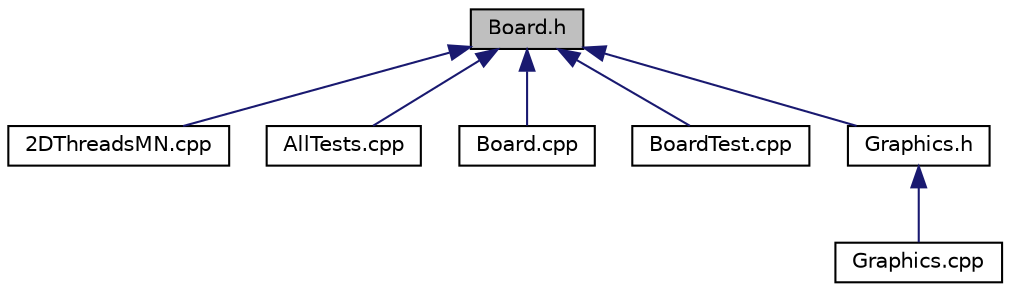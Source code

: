 digraph "Board.h"
{
  edge [fontname="Helvetica",fontsize="10",labelfontname="Helvetica",labelfontsize="10"];
  node [fontname="Helvetica",fontsize="10",shape=record];
  Node1 [label="Board.h",height=0.2,width=0.4,color="black", fillcolor="grey75", style="filled", fontcolor="black"];
  Node1 -> Node2 [dir="back",color="midnightblue",fontsize="10",style="solid"];
  Node2 [label="2DThreadsMN.cpp",height=0.2,width=0.4,color="black", fillcolor="white", style="filled",URL="$2DThreadsMN_8cpp.html"];
  Node1 -> Node3 [dir="back",color="midnightblue",fontsize="10",style="solid"];
  Node3 [label="AllTests.cpp",height=0.2,width=0.4,color="black", fillcolor="white", style="filled",URL="$AllTests_8cpp.html"];
  Node1 -> Node4 [dir="back",color="midnightblue",fontsize="10",style="solid"];
  Node4 [label="Board.cpp",height=0.2,width=0.4,color="black", fillcolor="white", style="filled",URL="$Board_8cpp.html"];
  Node1 -> Node5 [dir="back",color="midnightblue",fontsize="10",style="solid"];
  Node5 [label="BoardTest.cpp",height=0.2,width=0.4,color="black", fillcolor="white", style="filled",URL="$BoardTest_8cpp.html"];
  Node1 -> Node6 [dir="back",color="midnightblue",fontsize="10",style="solid"];
  Node6 [label="Graphics.h",height=0.2,width=0.4,color="black", fillcolor="white", style="filled",URL="$Graphics_8h.html"];
  Node6 -> Node7 [dir="back",color="midnightblue",fontsize="10",style="solid"];
  Node7 [label="Graphics.cpp",height=0.2,width=0.4,color="black", fillcolor="white", style="filled",URL="$Graphics_8cpp.html"];
}

